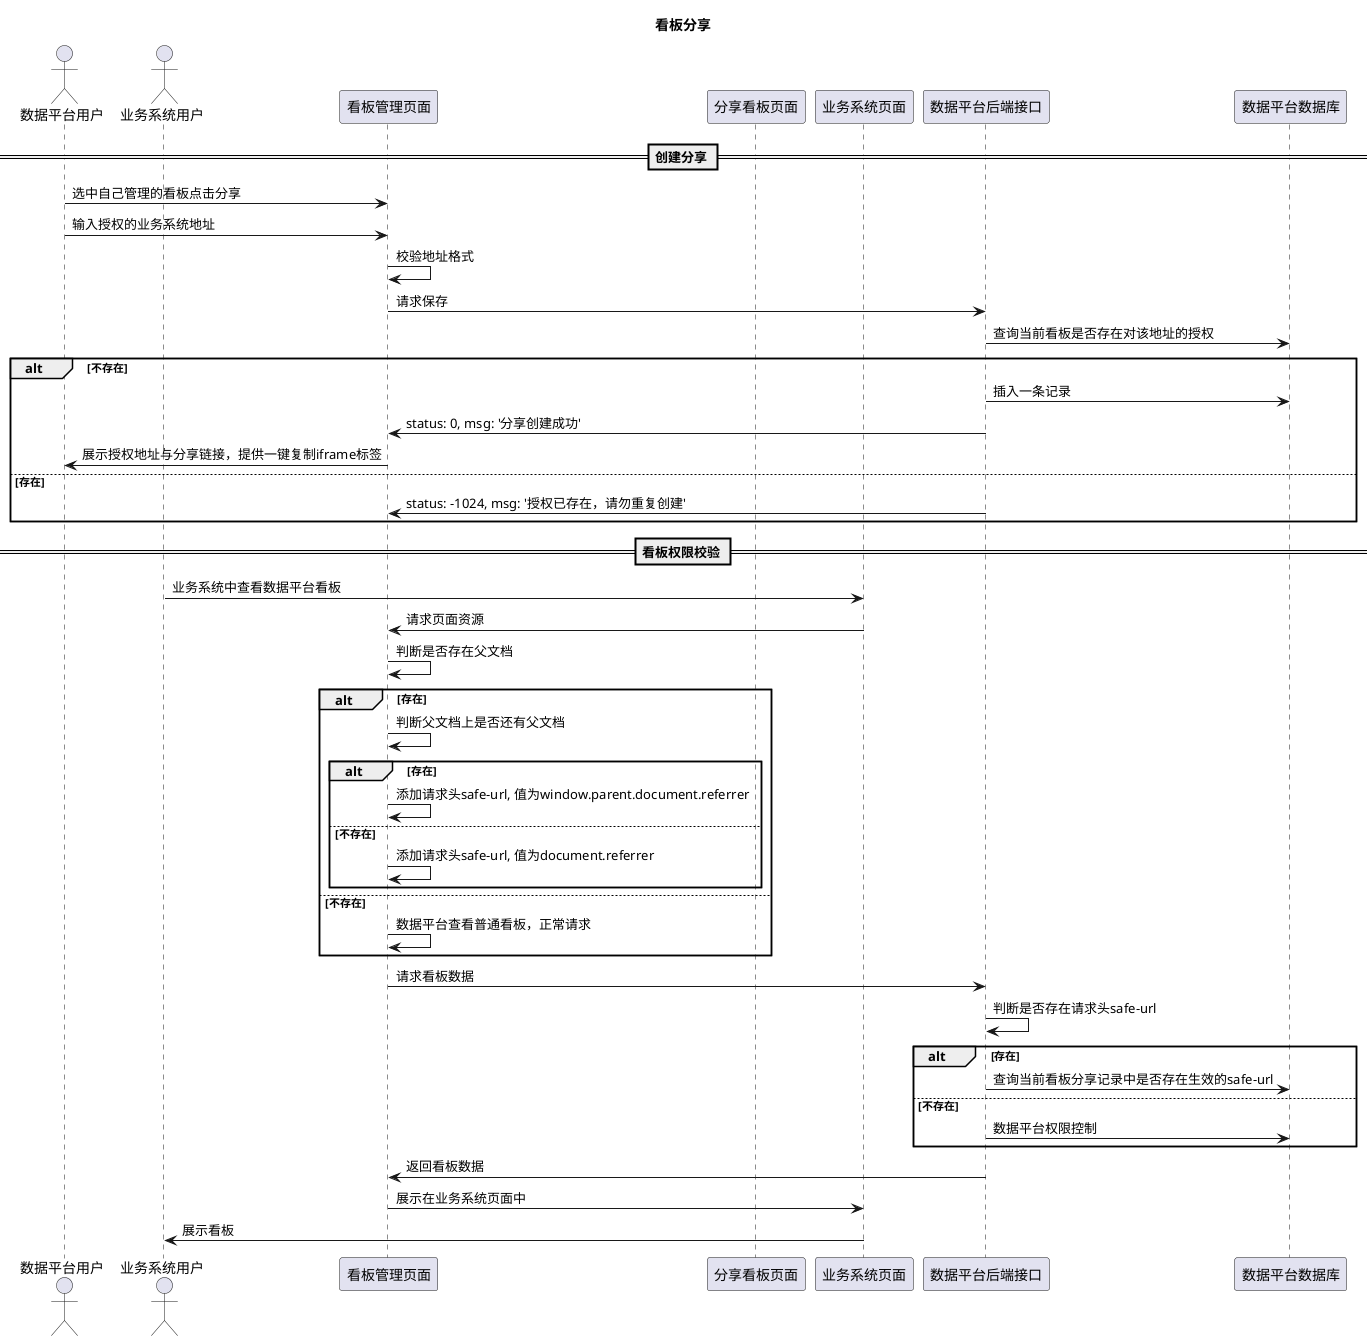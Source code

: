 @startuml pageInter
title 看板分享
actor       数据平台用户     as User
actor       业务系统用户     as Buser
participant 看板管理页面     as Dfe
participant 分享看板页面     as Sfe
participant 业务系统页面     as Bfe
participant 数据平台后端接口        as Be
participant 数据平台数据库          as Db

== 创建分享 ==
User -> Dfe: 选中自己管理的看板点击分享
User -> Dfe: 输入授权的业务系统地址
Dfe -> Dfe: 校验地址格式
Dfe -> Be: 请求保存
Be -> Db: 查询当前看板是否存在对该地址的授权
alt 不存在
  Be -> Db: 插入一条记录
  Be -> Dfe: status: 0, msg: '分享创建成功'
  Dfe -> User: 展示授权地址与分享链接，提供一键复制iframe标签
else 存在
  Be -> Dfe: status: -1024, msg: '授权已存在，请勿重复创建'
end

== 看板权限校验 ==
Buser -> Bfe: 业务系统中查看数据平台看板
Bfe -> Dfe: 请求页面资源
Dfe -> Dfe: 判断是否存在父文档
alt 存在
  Dfe -> Dfe: 判断父文档上是否还有父文档
  alt 存在
    Dfe -> Dfe: 添加请求头safe-url, 值为window.parent.document.referrer
  else 不存在
    Dfe -> Dfe: 添加请求头safe-url, 值为document.referrer
  end
else 不存在
  Dfe -> Dfe: 数据平台查看普通看板，正常请求
end
Dfe -> Be: 请求看板数据
Be -> Be: 判断是否存在请求头safe-url
alt 存在
  Be -> Db: 查询当前看板分享记录中是否存在生效的safe-url
else 不存在
  Be -> Db: 数据平台权限控制
end
Be -> Dfe: 返回看板数据
Dfe -> Bfe: 展示在业务系统页面中
Bfe -> Buser: 展示看板
@enduml
